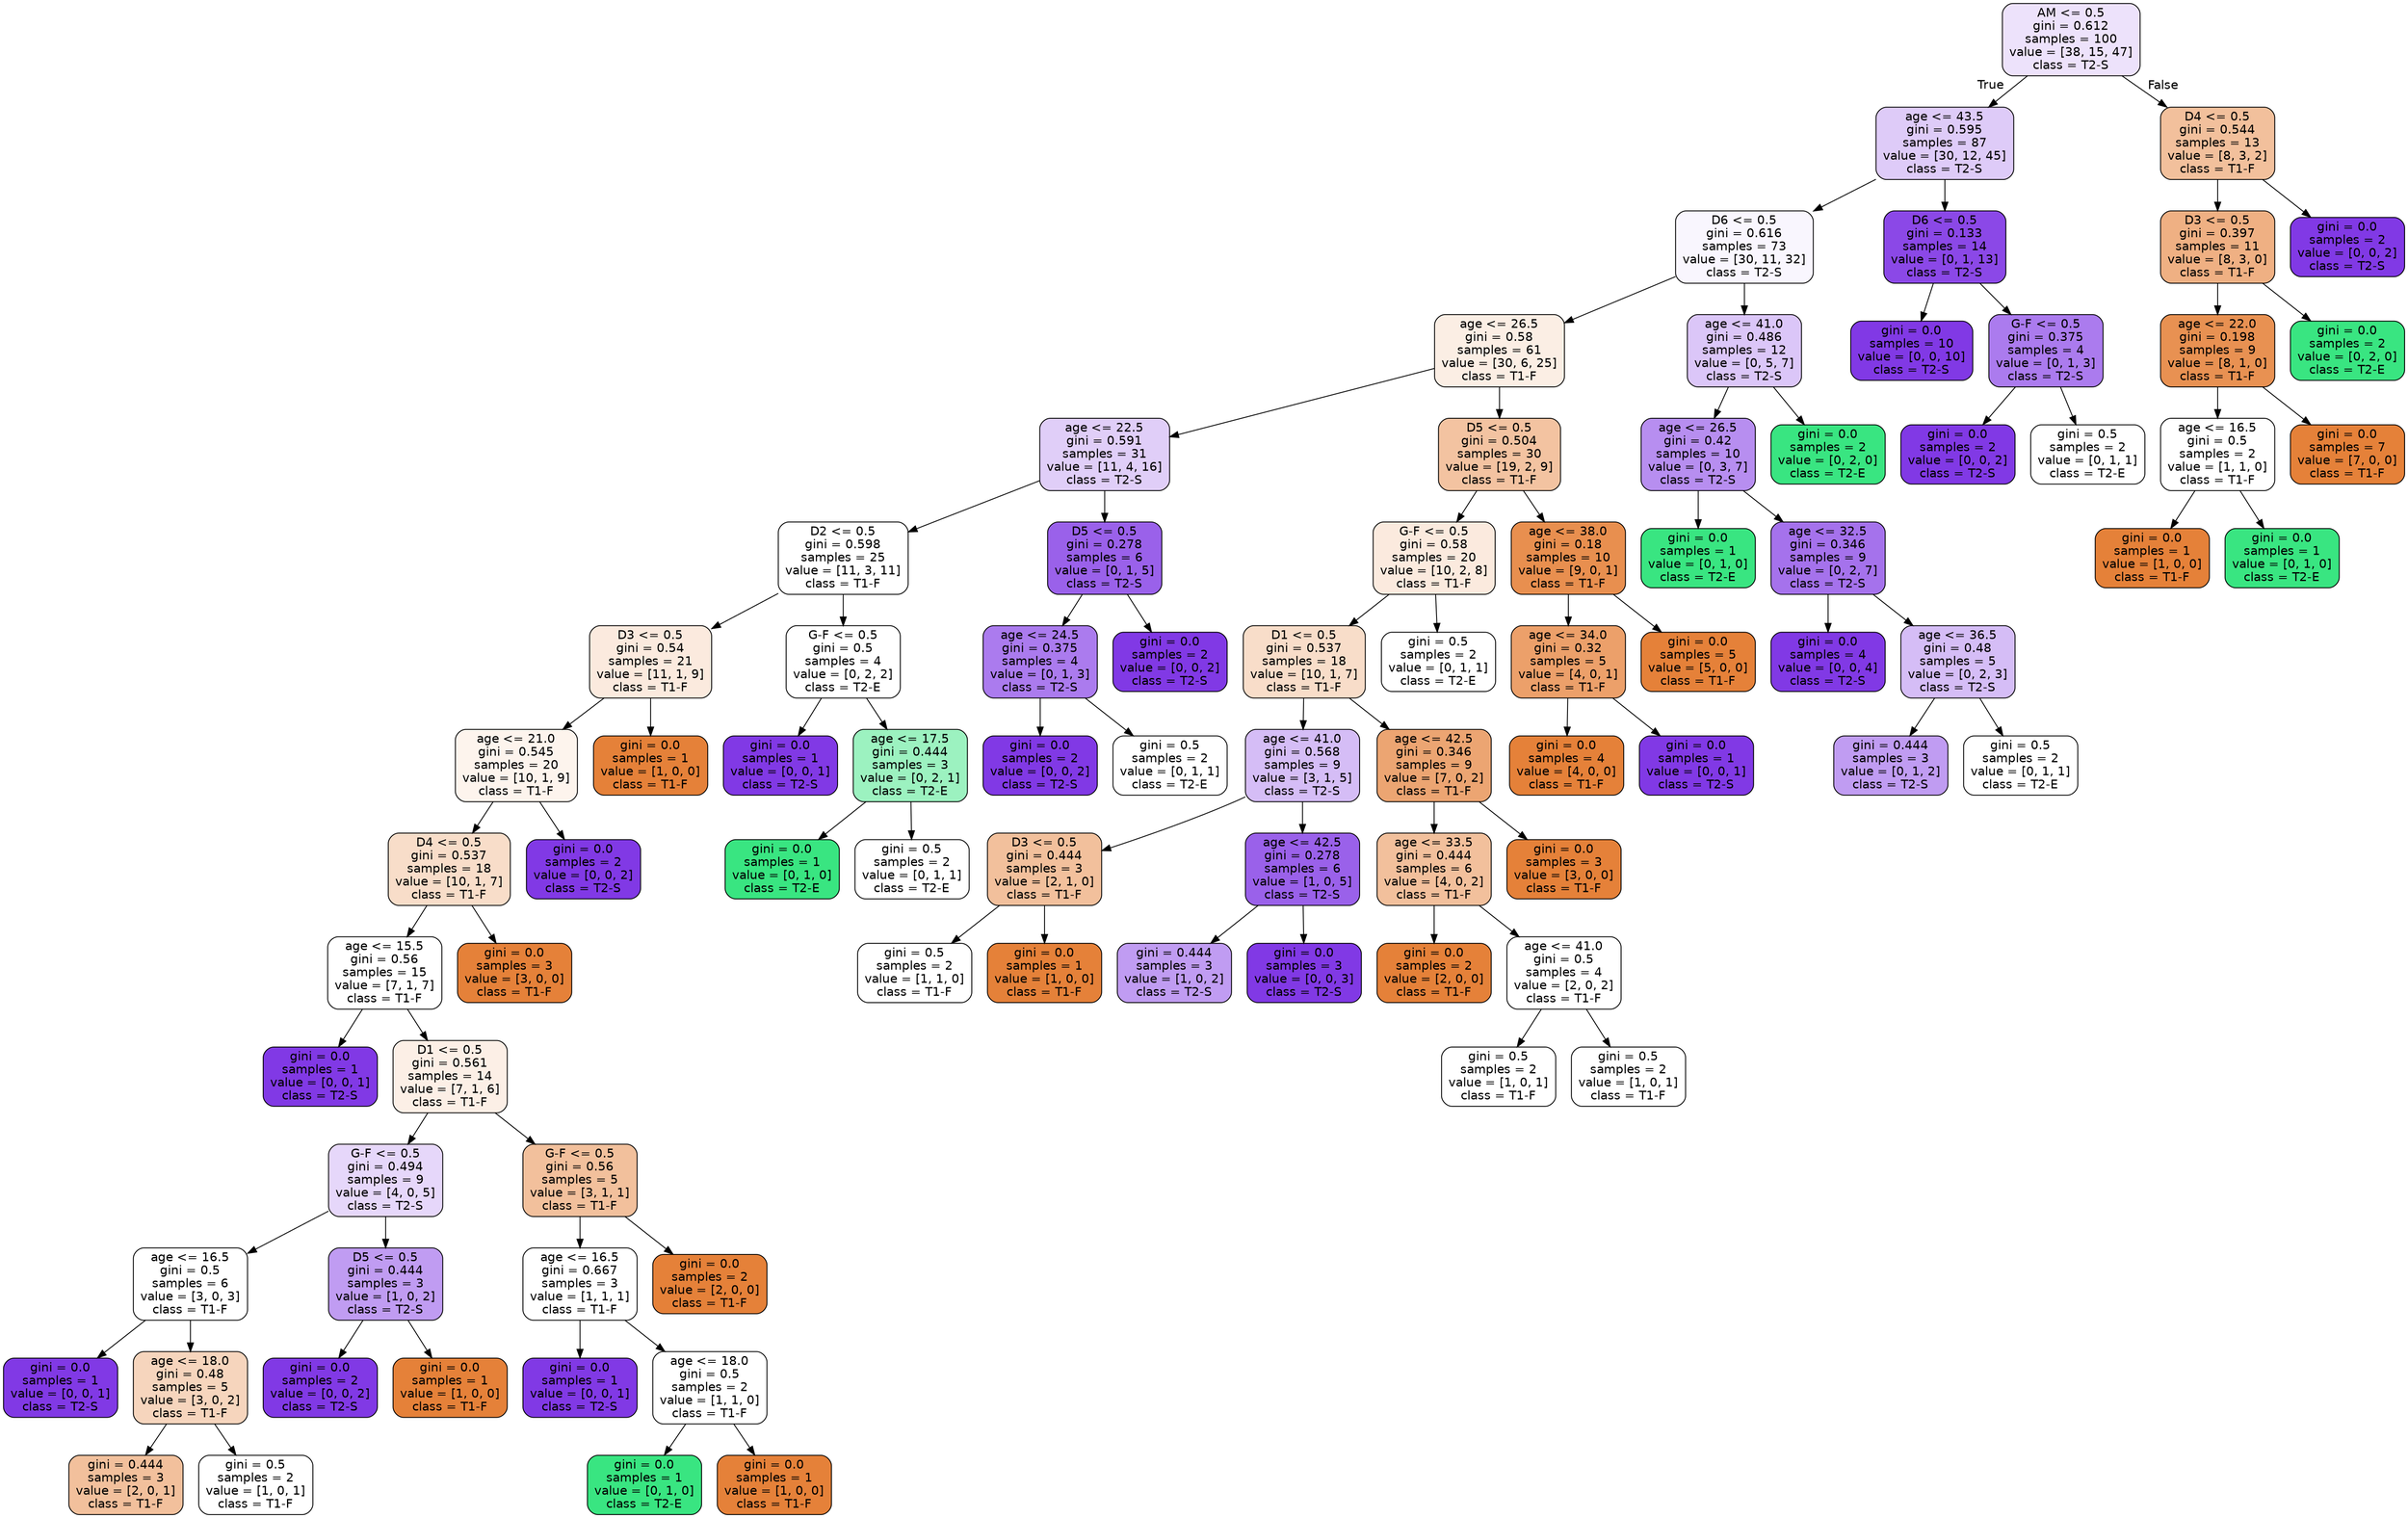 digraph Tree {
node [shape=box, style="filled, rounded", color="black", fontname=helvetica] ;
edge [fontname=helvetica] ;
0 [label="AM <= 0.5\ngini = 0.612\nsamples = 100\nvalue = [38, 15, 47]\nclass = T2-S", fillcolor="#ede2fb"] ;
1 [label="age <= 43.5\ngini = 0.595\nsamples = 87\nvalue = [30, 12, 45]\nclass = T2-S", fillcolor="#decbf8"] ;
0 -> 1 [labeldistance=2.5, labelangle=45, headlabel="True"] ;
2 [label="D6 <= 0.5\ngini = 0.616\nsamples = 73\nvalue = [30, 11, 32]\nclass = T2-S", fillcolor="#f9f6fe"] ;
1 -> 2 ;
3 [label="age <= 26.5\ngini = 0.58\nsamples = 61\nvalue = [30, 6, 25]\nclass = T1-F", fillcolor="#fbeee4"] ;
2 -> 3 ;
4 [label="age <= 22.5\ngini = 0.591\nsamples = 31\nvalue = [11, 4, 16]\nclass = T2-S", fillcolor="#e0cef8"] ;
3 -> 4 ;
5 [label="D2 <= 0.5\ngini = 0.598\nsamples = 25\nvalue = [11, 3, 11]\nclass = T1-F", fillcolor="#ffffff"] ;
4 -> 5 ;
6 [label="D3 <= 0.5\ngini = 0.54\nsamples = 21\nvalue = [11, 1, 9]\nclass = T1-F", fillcolor="#fbeade"] ;
5 -> 6 ;
7 [label="age <= 21.0\ngini = 0.545\nsamples = 20\nvalue = [10, 1, 9]\nclass = T1-F", fillcolor="#fdf4ed"] ;
6 -> 7 ;
8 [label="D4 <= 0.5\ngini = 0.537\nsamples = 18\nvalue = [10, 1, 7]\nclass = T1-F", fillcolor="#f8ddc9"] ;
7 -> 8 ;
9 [label="age <= 15.5\ngini = 0.56\nsamples = 15\nvalue = [7, 1, 7]\nclass = T1-F", fillcolor="#ffffff"] ;
8 -> 9 ;
10 [label="gini = 0.0\nsamples = 1\nvalue = [0, 0, 1]\nclass = T2-S", fillcolor="#8139e5"] ;
9 -> 10 ;
11 [label="D1 <= 0.5\ngini = 0.561\nsamples = 14\nvalue = [7, 1, 6]\nclass = T1-F", fillcolor="#fcefe6"] ;
9 -> 11 ;
12 [label="G-F <= 0.5\ngini = 0.494\nsamples = 9\nvalue = [4, 0, 5]\nclass = T2-S", fillcolor="#e6d7fa"] ;
11 -> 12 ;
13 [label="age <= 16.5\ngini = 0.5\nsamples = 6\nvalue = [3, 0, 3]\nclass = T1-F", fillcolor="#ffffff"] ;
12 -> 13 ;
14 [label="gini = 0.0\nsamples = 1\nvalue = [0, 0, 1]\nclass = T2-S", fillcolor="#8139e5"] ;
13 -> 14 ;
15 [label="age <= 18.0\ngini = 0.48\nsamples = 5\nvalue = [3, 0, 2]\nclass = T1-F", fillcolor="#f6d5bd"] ;
13 -> 15 ;
16 [label="gini = 0.444\nsamples = 3\nvalue = [2, 0, 1]\nclass = T1-F", fillcolor="#f2c09c"] ;
15 -> 16 ;
17 [label="gini = 0.5\nsamples = 2\nvalue = [1, 0, 1]\nclass = T1-F", fillcolor="#ffffff"] ;
15 -> 17 ;
18 [label="D5 <= 0.5\ngini = 0.444\nsamples = 3\nvalue = [1, 0, 2]\nclass = T2-S", fillcolor="#c09cf2"] ;
12 -> 18 ;
19 [label="gini = 0.0\nsamples = 2\nvalue = [0, 0, 2]\nclass = T2-S", fillcolor="#8139e5"] ;
18 -> 19 ;
20 [label="gini = 0.0\nsamples = 1\nvalue = [1, 0, 0]\nclass = T1-F", fillcolor="#e58139"] ;
18 -> 20 ;
21 [label="G-F <= 0.5\ngini = 0.56\nsamples = 5\nvalue = [3, 1, 1]\nclass = T1-F", fillcolor="#f2c09c"] ;
11 -> 21 ;
22 [label="age <= 16.5\ngini = 0.667\nsamples = 3\nvalue = [1, 1, 1]\nclass = T1-F", fillcolor="#ffffff"] ;
21 -> 22 ;
23 [label="gini = 0.0\nsamples = 1\nvalue = [0, 0, 1]\nclass = T2-S", fillcolor="#8139e5"] ;
22 -> 23 ;
24 [label="age <= 18.0\ngini = 0.5\nsamples = 2\nvalue = [1, 1, 0]\nclass = T1-F", fillcolor="#ffffff"] ;
22 -> 24 ;
25 [label="gini = 0.0\nsamples = 1\nvalue = [0, 1, 0]\nclass = T2-E", fillcolor="#39e581"] ;
24 -> 25 ;
26 [label="gini = 0.0\nsamples = 1\nvalue = [1, 0, 0]\nclass = T1-F", fillcolor="#e58139"] ;
24 -> 26 ;
27 [label="gini = 0.0\nsamples = 2\nvalue = [2, 0, 0]\nclass = T1-F", fillcolor="#e58139"] ;
21 -> 27 ;
28 [label="gini = 0.0\nsamples = 3\nvalue = [3, 0, 0]\nclass = T1-F", fillcolor="#e58139"] ;
8 -> 28 ;
29 [label="gini = 0.0\nsamples = 2\nvalue = [0, 0, 2]\nclass = T2-S", fillcolor="#8139e5"] ;
7 -> 29 ;
30 [label="gini = 0.0\nsamples = 1\nvalue = [1, 0, 0]\nclass = T1-F", fillcolor="#e58139"] ;
6 -> 30 ;
31 [label="G-F <= 0.5\ngini = 0.5\nsamples = 4\nvalue = [0, 2, 2]\nclass = T2-E", fillcolor="#ffffff"] ;
5 -> 31 ;
32 [label="gini = 0.0\nsamples = 1\nvalue = [0, 0, 1]\nclass = T2-S", fillcolor="#8139e5"] ;
31 -> 32 ;
33 [label="age <= 17.5\ngini = 0.444\nsamples = 3\nvalue = [0, 2, 1]\nclass = T2-E", fillcolor="#9cf2c0"] ;
31 -> 33 ;
34 [label="gini = 0.0\nsamples = 1\nvalue = [0, 1, 0]\nclass = T2-E", fillcolor="#39e581"] ;
33 -> 34 ;
35 [label="gini = 0.5\nsamples = 2\nvalue = [0, 1, 1]\nclass = T2-E", fillcolor="#ffffff"] ;
33 -> 35 ;
36 [label="D5 <= 0.5\ngini = 0.278\nsamples = 6\nvalue = [0, 1, 5]\nclass = T2-S", fillcolor="#9a61ea"] ;
4 -> 36 ;
37 [label="age <= 24.5\ngini = 0.375\nsamples = 4\nvalue = [0, 1, 3]\nclass = T2-S", fillcolor="#ab7bee"] ;
36 -> 37 ;
38 [label="gini = 0.0\nsamples = 2\nvalue = [0, 0, 2]\nclass = T2-S", fillcolor="#8139e5"] ;
37 -> 38 ;
39 [label="gini = 0.5\nsamples = 2\nvalue = [0, 1, 1]\nclass = T2-E", fillcolor="#ffffff"] ;
37 -> 39 ;
40 [label="gini = 0.0\nsamples = 2\nvalue = [0, 0, 2]\nclass = T2-S", fillcolor="#8139e5"] ;
36 -> 40 ;
41 [label="D5 <= 0.5\ngini = 0.504\nsamples = 30\nvalue = [19, 2, 9]\nclass = T1-F", fillcolor="#f3c3a1"] ;
3 -> 41 ;
42 [label="G-F <= 0.5\ngini = 0.58\nsamples = 20\nvalue = [10, 2, 8]\nclass = T1-F", fillcolor="#fbeade"] ;
41 -> 42 ;
43 [label="D1 <= 0.5\ngini = 0.537\nsamples = 18\nvalue = [10, 1, 7]\nclass = T1-F", fillcolor="#f8ddc9"] ;
42 -> 43 ;
44 [label="age <= 41.0\ngini = 0.568\nsamples = 9\nvalue = [3, 1, 5]\nclass = T2-S", fillcolor="#d5bdf6"] ;
43 -> 44 ;
45 [label="D3 <= 0.5\ngini = 0.444\nsamples = 3\nvalue = [2, 1, 0]\nclass = T1-F", fillcolor="#f2c09c"] ;
44 -> 45 ;
46 [label="gini = 0.5\nsamples = 2\nvalue = [1, 1, 0]\nclass = T1-F", fillcolor="#ffffff"] ;
45 -> 46 ;
47 [label="gini = 0.0\nsamples = 1\nvalue = [1, 0, 0]\nclass = T1-F", fillcolor="#e58139"] ;
45 -> 47 ;
48 [label="age <= 42.5\ngini = 0.278\nsamples = 6\nvalue = [1, 0, 5]\nclass = T2-S", fillcolor="#9a61ea"] ;
44 -> 48 ;
49 [label="gini = 0.444\nsamples = 3\nvalue = [1, 0, 2]\nclass = T2-S", fillcolor="#c09cf2"] ;
48 -> 49 ;
50 [label="gini = 0.0\nsamples = 3\nvalue = [0, 0, 3]\nclass = T2-S", fillcolor="#8139e5"] ;
48 -> 50 ;
51 [label="age <= 42.5\ngini = 0.346\nsamples = 9\nvalue = [7, 0, 2]\nclass = T1-F", fillcolor="#eca572"] ;
43 -> 51 ;
52 [label="age <= 33.5\ngini = 0.444\nsamples = 6\nvalue = [4, 0, 2]\nclass = T1-F", fillcolor="#f2c09c"] ;
51 -> 52 ;
53 [label="gini = 0.0\nsamples = 2\nvalue = [2, 0, 0]\nclass = T1-F", fillcolor="#e58139"] ;
52 -> 53 ;
54 [label="age <= 41.0\ngini = 0.5\nsamples = 4\nvalue = [2, 0, 2]\nclass = T1-F", fillcolor="#ffffff"] ;
52 -> 54 ;
55 [label="gini = 0.5\nsamples = 2\nvalue = [1, 0, 1]\nclass = T1-F", fillcolor="#ffffff"] ;
54 -> 55 ;
56 [label="gini = 0.5\nsamples = 2\nvalue = [1, 0, 1]\nclass = T1-F", fillcolor="#ffffff"] ;
54 -> 56 ;
57 [label="gini = 0.0\nsamples = 3\nvalue = [3, 0, 0]\nclass = T1-F", fillcolor="#e58139"] ;
51 -> 57 ;
58 [label="gini = 0.5\nsamples = 2\nvalue = [0, 1, 1]\nclass = T2-E", fillcolor="#ffffff"] ;
42 -> 58 ;
59 [label="age <= 38.0\ngini = 0.18\nsamples = 10\nvalue = [9, 0, 1]\nclass = T1-F", fillcolor="#e88f4f"] ;
41 -> 59 ;
60 [label="age <= 34.0\ngini = 0.32\nsamples = 5\nvalue = [4, 0, 1]\nclass = T1-F", fillcolor="#eca06a"] ;
59 -> 60 ;
61 [label="gini = 0.0\nsamples = 4\nvalue = [4, 0, 0]\nclass = T1-F", fillcolor="#e58139"] ;
60 -> 61 ;
62 [label="gini = 0.0\nsamples = 1\nvalue = [0, 0, 1]\nclass = T2-S", fillcolor="#8139e5"] ;
60 -> 62 ;
63 [label="gini = 0.0\nsamples = 5\nvalue = [5, 0, 0]\nclass = T1-F", fillcolor="#e58139"] ;
59 -> 63 ;
64 [label="age <= 41.0\ngini = 0.486\nsamples = 12\nvalue = [0, 5, 7]\nclass = T2-S", fillcolor="#dbc6f8"] ;
2 -> 64 ;
65 [label="age <= 26.5\ngini = 0.42\nsamples = 10\nvalue = [0, 3, 7]\nclass = T2-S", fillcolor="#b78ef0"] ;
64 -> 65 ;
66 [label="gini = 0.0\nsamples = 1\nvalue = [0, 1, 0]\nclass = T2-E", fillcolor="#39e581"] ;
65 -> 66 ;
67 [label="age <= 32.5\ngini = 0.346\nsamples = 9\nvalue = [0, 2, 7]\nclass = T2-S", fillcolor="#a572ec"] ;
65 -> 67 ;
68 [label="gini = 0.0\nsamples = 4\nvalue = [0, 0, 4]\nclass = T2-S", fillcolor="#8139e5"] ;
67 -> 68 ;
69 [label="age <= 36.5\ngini = 0.48\nsamples = 5\nvalue = [0, 2, 3]\nclass = T2-S", fillcolor="#d5bdf6"] ;
67 -> 69 ;
70 [label="gini = 0.444\nsamples = 3\nvalue = [0, 1, 2]\nclass = T2-S", fillcolor="#c09cf2"] ;
69 -> 70 ;
71 [label="gini = 0.5\nsamples = 2\nvalue = [0, 1, 1]\nclass = T2-E", fillcolor="#ffffff"] ;
69 -> 71 ;
72 [label="gini = 0.0\nsamples = 2\nvalue = [0, 2, 0]\nclass = T2-E", fillcolor="#39e581"] ;
64 -> 72 ;
73 [label="D6 <= 0.5\ngini = 0.133\nsamples = 14\nvalue = [0, 1, 13]\nclass = T2-S", fillcolor="#8b48e7"] ;
1 -> 73 ;
74 [label="gini = 0.0\nsamples = 10\nvalue = [0, 0, 10]\nclass = T2-S", fillcolor="#8139e5"] ;
73 -> 74 ;
75 [label="G-F <= 0.5\ngini = 0.375\nsamples = 4\nvalue = [0, 1, 3]\nclass = T2-S", fillcolor="#ab7bee"] ;
73 -> 75 ;
76 [label="gini = 0.0\nsamples = 2\nvalue = [0, 0, 2]\nclass = T2-S", fillcolor="#8139e5"] ;
75 -> 76 ;
77 [label="gini = 0.5\nsamples = 2\nvalue = [0, 1, 1]\nclass = T2-E", fillcolor="#ffffff"] ;
75 -> 77 ;
78 [label="D4 <= 0.5\ngini = 0.544\nsamples = 13\nvalue = [8, 3, 2]\nclass = T1-F", fillcolor="#f2c09c"] ;
0 -> 78 [labeldistance=2.5, labelangle=-45, headlabel="False"] ;
79 [label="D3 <= 0.5\ngini = 0.397\nsamples = 11\nvalue = [8, 3, 0]\nclass = T1-F", fillcolor="#efb083"] ;
78 -> 79 ;
80 [label="age <= 22.0\ngini = 0.198\nsamples = 9\nvalue = [8, 1, 0]\nclass = T1-F", fillcolor="#e89152"] ;
79 -> 80 ;
81 [label="age <= 16.5\ngini = 0.5\nsamples = 2\nvalue = [1, 1, 0]\nclass = T1-F", fillcolor="#ffffff"] ;
80 -> 81 ;
82 [label="gini = 0.0\nsamples = 1\nvalue = [1, 0, 0]\nclass = T1-F", fillcolor="#e58139"] ;
81 -> 82 ;
83 [label="gini = 0.0\nsamples = 1\nvalue = [0, 1, 0]\nclass = T2-E", fillcolor="#39e581"] ;
81 -> 83 ;
84 [label="gini = 0.0\nsamples = 7\nvalue = [7, 0, 0]\nclass = T1-F", fillcolor="#e58139"] ;
80 -> 84 ;
85 [label="gini = 0.0\nsamples = 2\nvalue = [0, 2, 0]\nclass = T2-E", fillcolor="#39e581"] ;
79 -> 85 ;
86 [label="gini = 0.0\nsamples = 2\nvalue = [0, 0, 2]\nclass = T2-S", fillcolor="#8139e5"] ;
78 -> 86 ;
}